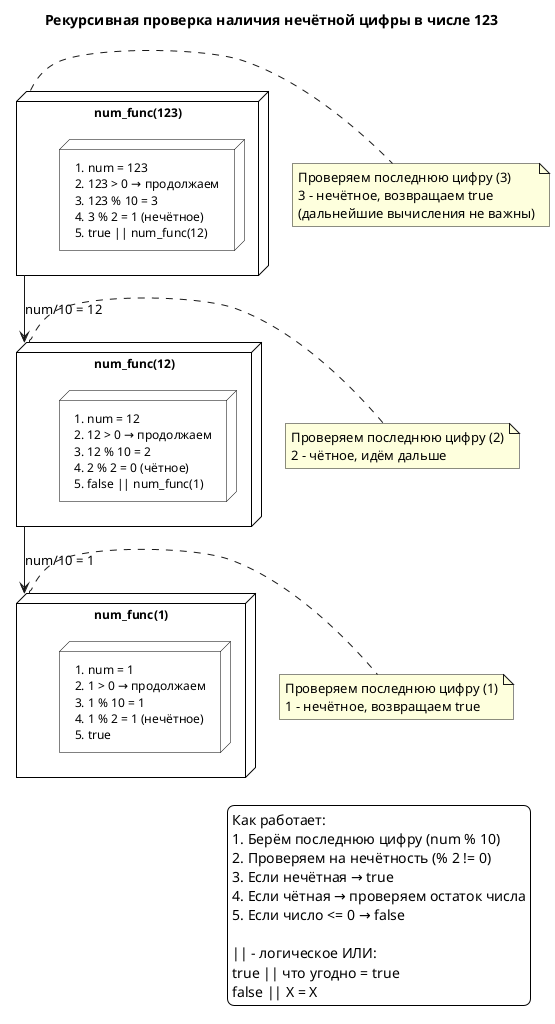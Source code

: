 @startuml
title Рекурсивная проверка наличия нечётной цифры в числе 123

skinparam backgroundColor white
skinparam node {
    BackgroundColor white
    BorderColor black
    FontSize 12
}

node "num_func(123)" as call1 {
    node "1. num = 123\n2. 123 > 0 → продолжаем\n3. 123 % 10 = 3\n4. 3 % 2 = 1 (нечётное)\n5. true || num_func(12)" as step1
}

node "num_func(12)" as call2 {
    node "1. num = 12\n2. 12 > 0 → продолжаем\n3. 12 % 10 = 2\n4. 2 % 2 = 0 (чётное)\n5. false || num_func(1)" as step2
}

node "num_func(1)" as call3 {
    node "1. num = 1\n2. 1 > 0 → продолжаем\n3. 1 % 10 = 1\n4. 1 % 2 = 1 (нечётное)\n5. true" as step3
}

call1 -down-> call2: "num/10 = 12"
call2 -down-> call3: "num/10 = 1"

note right of call1
    Проверяем последнюю цифру (3)
    3 - нечётное, возвращаем true
    (дальнейшие вычисления не важны)
end note

note right of call2
    Проверяем последнюю цифру (2)
    2 - чётное, идём дальше
end note

note right of call3
    Проверяем последнюю цифру (1)
    1 - нечётное, возвращаем true
end note

legend right
    Как работает:
    1. Берём последнюю цифру (num % 10)
    2. Проверяем на нечётность (% 2 != 0)
    3. Если нечётная → true
    4. Если чётная → проверяем остаток числа
    5. Если число <= 0 → false
    
    || - логическое ИЛИ:
    true || что угодно = true
    false || X = X
end legend

@enduml
